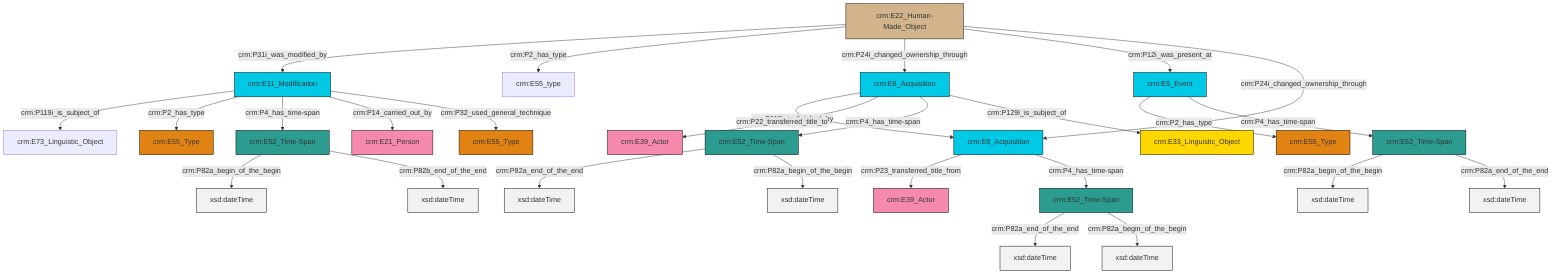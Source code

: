 graph TD
classDef Literal fill:#f2f2f2,stroke:#000000;
classDef CRM_Entity fill:#FFFFFF,stroke:#000000;
classDef Temporal_Entity fill:#00C9E6, stroke:#000000;
classDef Type fill:#E18312, stroke:#000000;
classDef Time-Span fill:#2C9C91, stroke:#000000;
classDef Appellation fill:#FFEB7F, stroke:#000000;
classDef Place fill:#008836, stroke:#000000;
classDef Persistent_Item fill:#B266B2, stroke:#000000;
classDef Conceptual_Object fill:#FFD700, stroke:#000000;
classDef Physical_Thing fill:#D2B48C, stroke:#000000;
classDef Actor fill:#f58aad, stroke:#000000;
classDef PC_Classes fill:#4ce600, stroke:#000000;
classDef Multi fill:#cccccc,stroke:#000000;

6["crm:E8_Acquisition"]:::Temporal_Entity -->|crm:P115i_is_finished_by| 7["crm:E8_Acquisition"]:::Temporal_Entity
2["crm:E22_Human-Made_Object"]:::Physical_Thing -->|crm:P31i_was_modified_by| 10["crm:E11_Modification"]:::Temporal_Entity
11["crm:E5_Event"]:::Temporal_Entity -->|crm:P2_has_type| 12["crm:E55_Type"]:::Type
7["crm:E8_Acquisition"]:::Temporal_Entity -->|crm:P23_transferred_title_from| 13["crm:E39_Actor"]:::Actor
2["crm:E22_Human-Made_Object"]:::Physical_Thing -->|crm:P2_has_type| 14["crm:E55_type"]:::Default
11["crm:E5_Event"]:::Temporal_Entity -->|crm:P4_has_time-span| 15["crm:E52_Time-Span"]:::Time-Span
10["crm:E11_Modification"]:::Temporal_Entity -->|crm:P119i_is_subject_of| 0["crm:E73_Linguistic_Object"]:::Default
2["crm:E22_Human-Made_Object"]:::Physical_Thing -->|crm:P24i_changed_ownership_through| 6["crm:E8_Acquisition"]:::Temporal_Entity
16["crm:E52_Time-Span"]:::Time-Span -->|crm:P82a_begin_of_the_begin| 17[xsd:dateTime]:::Literal
19["crm:E52_Time-Span"]:::Time-Span -->|crm:P82a_end_of_the_end| 20[xsd:dateTime]:::Literal
16["crm:E52_Time-Span"]:::Time-Span -->|crm:P82b_end_of_the_end| 21[xsd:dateTime]:::Literal
7["crm:E8_Acquisition"]:::Temporal_Entity -->|crm:P4_has_time-span| 19["crm:E52_Time-Span"]:::Time-Span
10["crm:E11_Modification"]:::Temporal_Entity -->|crm:P2_has_type| 4["crm:E55_Type"]:::Type
2["crm:E22_Human-Made_Object"]:::Physical_Thing -->|crm:P12i_was_present_at| 11["crm:E5_Event"]:::Temporal_Entity
6["crm:E8_Acquisition"]:::Temporal_Entity -->|crm:P22_transferred_title_to| 8["crm:E39_Actor"]:::Actor
2["crm:E22_Human-Made_Object"]:::Physical_Thing -->|crm:P24i_changed_ownership_through| 7["crm:E8_Acquisition"]:::Temporal_Entity
10["crm:E11_Modification"]:::Temporal_Entity -->|crm:P4_has_time-span| 16["crm:E52_Time-Span"]:::Time-Span
10["crm:E11_Modification"]:::Temporal_Entity -->|crm:P14_carried_out_by| 26["crm:E21_Person"]:::Actor
6["crm:E8_Acquisition"]:::Temporal_Entity -->|crm:P4_has_time-span| 27["crm:E52_Time-Span"]:::Time-Span
15["crm:E52_Time-Span"]:::Time-Span -->|crm:P82a_begin_of_the_begin| 30[xsd:dateTime]:::Literal
27["crm:E52_Time-Span"]:::Time-Span -->|crm:P82a_end_of_the_end| 32[xsd:dateTime]:::Literal
6["crm:E8_Acquisition"]:::Temporal_Entity -->|crm:P129i_is_subject_of| 33["crm:E33_Linguistic_Object"]:::Conceptual_Object
19["crm:E52_Time-Span"]:::Time-Span -->|crm:P82a_begin_of_the_begin| 34[xsd:dateTime]:::Literal
15["crm:E52_Time-Span"]:::Time-Span -->|crm:P82a_end_of_the_end| 39[xsd:dateTime]:::Literal
27["crm:E52_Time-Span"]:::Time-Span -->|crm:P82a_begin_of_the_begin| 40[xsd:dateTime]:::Literal
10["crm:E11_Modification"]:::Temporal_Entity -->|crm:P32_used_general_technique| 41["crm:E55_Type"]:::Type